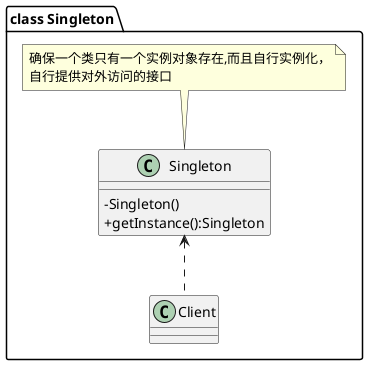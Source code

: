 @startuml
skinparam classAttributeIconSize 0

package "class Singleton" #FFFFFF {

    class Singleton{
    -Singleton()
    +getInstance():Singleton
    }
    note top: 确保一个类只有一个实例对象存在,而且自行实例化，\n自行提供对外访问的接口
    Singleton <.. Client
}

@enduml